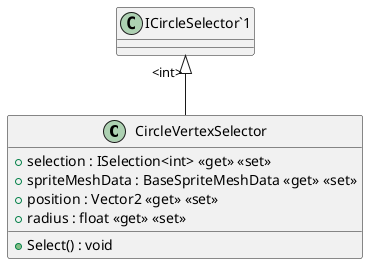 @startuml
class CircleVertexSelector {
    + selection : ISelection<int> <<get>> <<set>>
    + spriteMeshData : BaseSpriteMeshData <<get>> <<set>>
    + position : Vector2 <<get>> <<set>>
    + radius : float <<get>> <<set>>
    + Select() : void
}
"ICircleSelector`1" "<int>" <|-- CircleVertexSelector
@enduml
